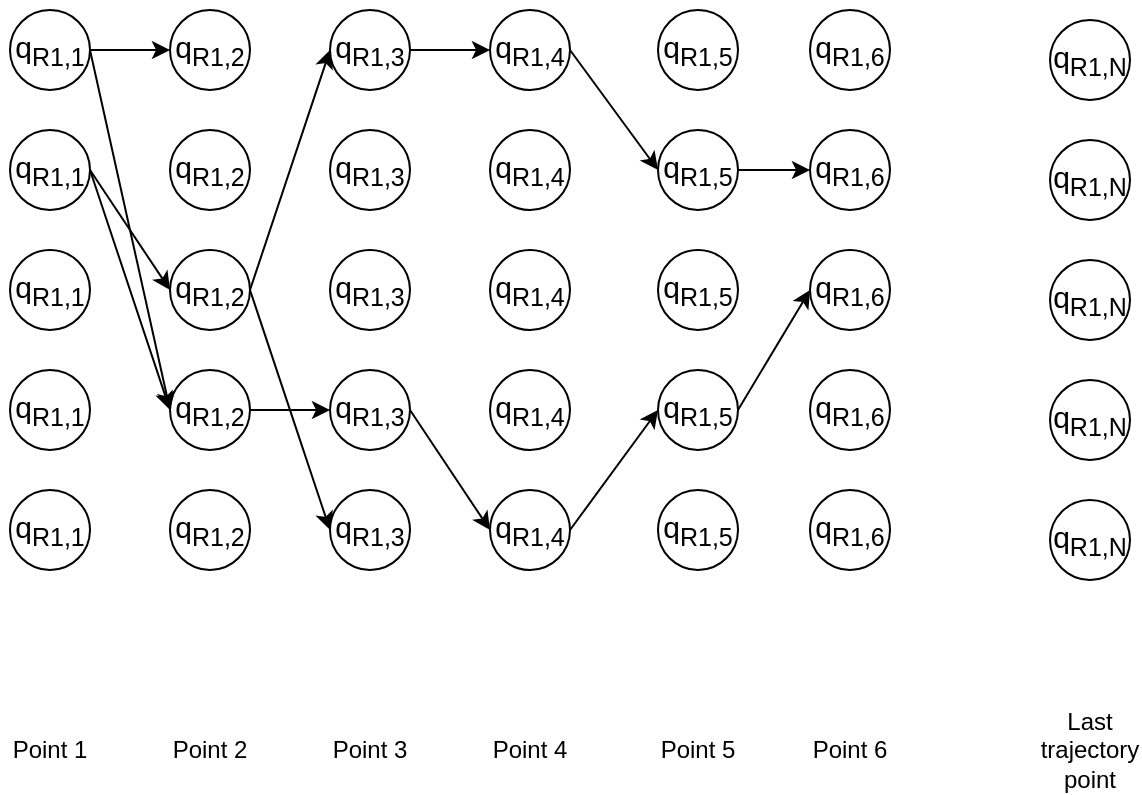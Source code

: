 <mxfile version="11.1.2" type="device"><diagram id="QxwYm0XwSZQ5x9pAIX53" name="Page-1"><mxGraphModel dx="1418" dy="703" grid="1" gridSize="10" guides="1" tooltips="1" connect="1" arrows="1" fold="1" page="1" pageScale="1" pageWidth="1169" pageHeight="1654" math="0" shadow="0"><root><mxCell id="0"/><mxCell id="1" parent="0"/><mxCell id="HV7s44uRm64DyIyrgI5T-1" value="&lt;font style=&quot;font-size: 15px&quot;&gt;q&lt;sub&gt;R1,1&lt;/sub&gt;&lt;/font&gt;" style="ellipse;whiteSpace=wrap;html=1;aspect=fixed;" vertex="1" parent="1"><mxGeometry x="260" y="140" width="40" height="40" as="geometry"/></mxCell><mxCell id="HV7s44uRm64DyIyrgI5T-5" value="&lt;font style=&quot;font-size: 15px&quot;&gt;q&lt;sub&gt;R1,1&lt;/sub&gt;&lt;/font&gt;" style="ellipse;whiteSpace=wrap;html=1;aspect=fixed;" vertex="1" parent="1"><mxGeometry x="260" y="380" width="40" height="40" as="geometry"/></mxCell><mxCell id="HV7s44uRm64DyIyrgI5T-6" value="&lt;font style=&quot;font-size: 15px&quot;&gt;q&lt;sub&gt;R1,1&lt;/sub&gt;&lt;/font&gt;" style="ellipse;whiteSpace=wrap;html=1;aspect=fixed;" vertex="1" parent="1"><mxGeometry x="260" y="320" width="40" height="40" as="geometry"/></mxCell><mxCell id="HV7s44uRm64DyIyrgI5T-7" value="&lt;font style=&quot;font-size: 15px&quot;&gt;q&lt;sub&gt;R1,1&lt;/sub&gt;&lt;/font&gt;" style="ellipse;whiteSpace=wrap;html=1;aspect=fixed;" vertex="1" parent="1"><mxGeometry x="260" y="200" width="40" height="40" as="geometry"/></mxCell><mxCell id="HV7s44uRm64DyIyrgI5T-8" value="&lt;font style=&quot;font-size: 15px&quot;&gt;q&lt;sub&gt;R1,1&lt;/sub&gt;&lt;/font&gt;" style="ellipse;whiteSpace=wrap;html=1;aspect=fixed;" vertex="1" parent="1"><mxGeometry x="260" y="260" width="40" height="40" as="geometry"/></mxCell><mxCell id="HV7s44uRm64DyIyrgI5T-9" value="&lt;font style=&quot;font-size: 15px&quot;&gt;q&lt;sub&gt;R1,2&lt;/sub&gt;&lt;/font&gt;" style="ellipse;whiteSpace=wrap;html=1;aspect=fixed;" vertex="1" parent="1"><mxGeometry x="340" y="140" width="40" height="40" as="geometry"/></mxCell><mxCell id="HV7s44uRm64DyIyrgI5T-10" value="&lt;font style=&quot;font-size: 15px&quot;&gt;q&lt;sub&gt;R1,2&lt;/sub&gt;&lt;/font&gt;" style="ellipse;whiteSpace=wrap;html=1;aspect=fixed;" vertex="1" parent="1"><mxGeometry x="340" y="380" width="40" height="40" as="geometry"/></mxCell><mxCell id="HV7s44uRm64DyIyrgI5T-11" value="&lt;font style=&quot;font-size: 15px&quot;&gt;q&lt;sub&gt;R1,2&lt;/sub&gt;&lt;/font&gt;" style="ellipse;whiteSpace=wrap;html=1;aspect=fixed;" vertex="1" parent="1"><mxGeometry x="340" y="320" width="40" height="40" as="geometry"/></mxCell><mxCell id="HV7s44uRm64DyIyrgI5T-12" value="&lt;font style=&quot;font-size: 15px&quot;&gt;q&lt;sub&gt;R1,2&lt;/sub&gt;&lt;/font&gt;" style="ellipse;whiteSpace=wrap;html=1;aspect=fixed;" vertex="1" parent="1"><mxGeometry x="340" y="200" width="40" height="40" as="geometry"/></mxCell><mxCell id="HV7s44uRm64DyIyrgI5T-13" value="&lt;font style=&quot;font-size: 15px&quot;&gt;q&lt;sub&gt;R1,2&lt;/sub&gt;&lt;/font&gt;" style="ellipse;whiteSpace=wrap;html=1;aspect=fixed;" vertex="1" parent="1"><mxGeometry x="340" y="260" width="40" height="40" as="geometry"/></mxCell><mxCell id="HV7s44uRm64DyIyrgI5T-14" value="&lt;font style=&quot;font-size: 15px&quot;&gt;q&lt;sub&gt;R1,3&lt;/sub&gt;&lt;/font&gt;" style="ellipse;whiteSpace=wrap;html=1;aspect=fixed;" vertex="1" parent="1"><mxGeometry x="420" y="140" width="40" height="40" as="geometry"/></mxCell><mxCell id="HV7s44uRm64DyIyrgI5T-15" value="&lt;font style=&quot;font-size: 15px&quot;&gt;q&lt;sub&gt;R1,3&lt;/sub&gt;&lt;/font&gt;" style="ellipse;whiteSpace=wrap;html=1;aspect=fixed;" vertex="1" parent="1"><mxGeometry x="420" y="380" width="40" height="40" as="geometry"/></mxCell><mxCell id="HV7s44uRm64DyIyrgI5T-16" value="&lt;font style=&quot;font-size: 15px&quot;&gt;q&lt;sub&gt;R1,3&lt;/sub&gt;&lt;/font&gt;" style="ellipse;whiteSpace=wrap;html=1;aspect=fixed;" vertex="1" parent="1"><mxGeometry x="420" y="320" width="40" height="40" as="geometry"/></mxCell><mxCell id="HV7s44uRm64DyIyrgI5T-17" value="&lt;font style=&quot;font-size: 15px&quot;&gt;q&lt;sub&gt;R1,3&lt;/sub&gt;&lt;/font&gt;" style="ellipse;whiteSpace=wrap;html=1;aspect=fixed;" vertex="1" parent="1"><mxGeometry x="420" y="200" width="40" height="40" as="geometry"/></mxCell><mxCell id="HV7s44uRm64DyIyrgI5T-18" value="&lt;font style=&quot;font-size: 15px&quot;&gt;q&lt;sub&gt;R1,3&lt;/sub&gt;&lt;/font&gt;" style="ellipse;whiteSpace=wrap;html=1;aspect=fixed;" vertex="1" parent="1"><mxGeometry x="420" y="260" width="40" height="40" as="geometry"/></mxCell><mxCell id="HV7s44uRm64DyIyrgI5T-19" value="&lt;font style=&quot;font-size: 15px&quot;&gt;q&lt;sub&gt;R1,4&lt;/sub&gt;&lt;/font&gt;" style="ellipse;whiteSpace=wrap;html=1;aspect=fixed;" vertex="1" parent="1"><mxGeometry x="500" y="140" width="40" height="40" as="geometry"/></mxCell><mxCell id="HV7s44uRm64DyIyrgI5T-20" value="&lt;font style=&quot;font-size: 15px&quot;&gt;q&lt;sub&gt;R1,4&lt;/sub&gt;&lt;/font&gt;" style="ellipse;whiteSpace=wrap;html=1;aspect=fixed;" vertex="1" parent="1"><mxGeometry x="500" y="380" width="40" height="40" as="geometry"/></mxCell><mxCell id="HV7s44uRm64DyIyrgI5T-21" value="&lt;font style=&quot;font-size: 15px&quot;&gt;q&lt;sub&gt;R1,4&lt;/sub&gt;&lt;/font&gt;" style="ellipse;whiteSpace=wrap;html=1;aspect=fixed;" vertex="1" parent="1"><mxGeometry x="500" y="320" width="40" height="40" as="geometry"/></mxCell><mxCell id="HV7s44uRm64DyIyrgI5T-22" value="&lt;font style=&quot;font-size: 15px&quot;&gt;q&lt;sub&gt;R1,4&lt;/sub&gt;&lt;/font&gt;" style="ellipse;whiteSpace=wrap;html=1;aspect=fixed;" vertex="1" parent="1"><mxGeometry x="500" y="200" width="40" height="40" as="geometry"/></mxCell><mxCell id="HV7s44uRm64DyIyrgI5T-23" value="&lt;font style=&quot;font-size: 15px&quot;&gt;q&lt;sub&gt;R1,4&lt;/sub&gt;&lt;/font&gt;" style="ellipse;whiteSpace=wrap;html=1;aspect=fixed;" vertex="1" parent="1"><mxGeometry x="500" y="260" width="40" height="40" as="geometry"/></mxCell><mxCell id="HV7s44uRm64DyIyrgI5T-24" value="&lt;font style=&quot;font-size: 15px&quot;&gt;q&lt;sub&gt;R1,5&lt;/sub&gt;&lt;/font&gt;" style="ellipse;whiteSpace=wrap;html=1;aspect=fixed;" vertex="1" parent="1"><mxGeometry x="584" y="140" width="40" height="40" as="geometry"/></mxCell><mxCell id="HV7s44uRm64DyIyrgI5T-25" value="&lt;font style=&quot;font-size: 15px&quot;&gt;q&lt;sub&gt;R1,5&lt;/sub&gt;&lt;/font&gt;" style="ellipse;whiteSpace=wrap;html=1;aspect=fixed;" vertex="1" parent="1"><mxGeometry x="584" y="380" width="40" height="40" as="geometry"/></mxCell><mxCell id="HV7s44uRm64DyIyrgI5T-26" value="&lt;font style=&quot;font-size: 15px&quot;&gt;q&lt;sub&gt;R1,5&lt;/sub&gt;&lt;/font&gt;" style="ellipse;whiteSpace=wrap;html=1;aspect=fixed;" vertex="1" parent="1"><mxGeometry x="584" y="320" width="40" height="40" as="geometry"/></mxCell><mxCell id="HV7s44uRm64DyIyrgI5T-27" value="&lt;font style=&quot;font-size: 15px&quot;&gt;q&lt;sub&gt;R1,5&lt;/sub&gt;&lt;/font&gt;" style="ellipse;whiteSpace=wrap;html=1;aspect=fixed;" vertex="1" parent="1"><mxGeometry x="584" y="200" width="40" height="40" as="geometry"/></mxCell><mxCell id="HV7s44uRm64DyIyrgI5T-28" value="&lt;font style=&quot;font-size: 15px&quot;&gt;q&lt;sub&gt;R1,5&lt;/sub&gt;&lt;/font&gt;" style="ellipse;whiteSpace=wrap;html=1;aspect=fixed;" vertex="1" parent="1"><mxGeometry x="584" y="260" width="40" height="40" as="geometry"/></mxCell><mxCell id="HV7s44uRm64DyIyrgI5T-29" value="&lt;font style=&quot;font-size: 15px&quot;&gt;q&lt;sub&gt;R1,6&lt;/sub&gt;&lt;/font&gt;" style="ellipse;whiteSpace=wrap;html=1;aspect=fixed;" vertex="1" parent="1"><mxGeometry x="660" y="140" width="40" height="40" as="geometry"/></mxCell><mxCell id="HV7s44uRm64DyIyrgI5T-30" value="&lt;font style=&quot;font-size: 15px&quot;&gt;q&lt;sub&gt;R1,6&lt;/sub&gt;&lt;/font&gt;" style="ellipse;whiteSpace=wrap;html=1;aspect=fixed;" vertex="1" parent="1"><mxGeometry x="660" y="380" width="40" height="40" as="geometry"/></mxCell><mxCell id="HV7s44uRm64DyIyrgI5T-31" value="&lt;font style=&quot;font-size: 15px&quot;&gt;q&lt;sub&gt;R1,6&lt;/sub&gt;&lt;/font&gt;" style="ellipse;whiteSpace=wrap;html=1;aspect=fixed;" vertex="1" parent="1"><mxGeometry x="660" y="320" width="40" height="40" as="geometry"/></mxCell><mxCell id="HV7s44uRm64DyIyrgI5T-32" value="&lt;font style=&quot;font-size: 15px&quot;&gt;q&lt;sub&gt;R1,6&lt;/sub&gt;&lt;/font&gt;" style="ellipse;whiteSpace=wrap;html=1;aspect=fixed;" vertex="1" parent="1"><mxGeometry x="660" y="200" width="40" height="40" as="geometry"/></mxCell><mxCell id="HV7s44uRm64DyIyrgI5T-33" value="&lt;font style=&quot;font-size: 15px&quot;&gt;q&lt;sub&gt;R1,6&lt;/sub&gt;&lt;/font&gt;" style="ellipse;whiteSpace=wrap;html=1;aspect=fixed;" vertex="1" parent="1"><mxGeometry x="660" y="260" width="40" height="40" as="geometry"/></mxCell><mxCell id="HV7s44uRm64DyIyrgI5T-37" value="" style="shape=image;html=1;verticalAlign=top;verticalLabelPosition=bottom;labelBackgroundColor=#ffffff;imageAspect=0;aspect=fixed;image=https://cdn4.iconfinder.com/data/icons/basic-ui-2-line/32/dots-dotted-option-menu-bullet-128.png" vertex="1" parent="1"><mxGeometry x="255" y="440" width="50" height="50" as="geometry"/></mxCell><mxCell id="HV7s44uRm64DyIyrgI5T-38" value="" style="shape=image;html=1;verticalAlign=top;verticalLabelPosition=bottom;labelBackgroundColor=#ffffff;imageAspect=0;aspect=fixed;image=https://cdn4.iconfinder.com/data/icons/basic-ui-2-line/32/dots-dotted-option-menu-bullet-128.png" vertex="1" parent="1"><mxGeometry x="335" y="440" width="50" height="50" as="geometry"/></mxCell><mxCell id="HV7s44uRm64DyIyrgI5T-39" value="" style="shape=image;html=1;verticalAlign=top;verticalLabelPosition=bottom;labelBackgroundColor=#ffffff;imageAspect=0;aspect=fixed;image=https://cdn4.iconfinder.com/data/icons/basic-ui-2-line/32/dots-dotted-option-menu-bullet-128.png" vertex="1" parent="1"><mxGeometry x="415" y="440" width="50" height="50" as="geometry"/></mxCell><mxCell id="HV7s44uRm64DyIyrgI5T-40" value="" style="shape=image;html=1;verticalAlign=top;verticalLabelPosition=bottom;labelBackgroundColor=#ffffff;imageAspect=0;aspect=fixed;image=https://cdn4.iconfinder.com/data/icons/basic-ui-2-line/32/dots-dotted-option-menu-bullet-128.png" vertex="1" parent="1"><mxGeometry x="495" y="440" width="50" height="50" as="geometry"/></mxCell><mxCell id="HV7s44uRm64DyIyrgI5T-41" value="" style="shape=image;html=1;verticalAlign=top;verticalLabelPosition=bottom;labelBackgroundColor=#ffffff;imageAspect=0;aspect=fixed;image=https://cdn4.iconfinder.com/data/icons/basic-ui-2-line/32/dots-dotted-option-menu-bullet-128.png" vertex="1" parent="1"><mxGeometry x="579" y="440" width="50" height="50" as="geometry"/></mxCell><mxCell id="HV7s44uRm64DyIyrgI5T-42" value="" style="shape=image;html=1;verticalAlign=top;verticalLabelPosition=bottom;labelBackgroundColor=#ffffff;imageAspect=0;aspect=fixed;image=https://cdn4.iconfinder.com/data/icons/basic-ui-2-line/32/dots-dotted-option-menu-bullet-128.png" vertex="1" parent="1"><mxGeometry x="655" y="440" width="50" height="50" as="geometry"/></mxCell><mxCell id="HV7s44uRm64DyIyrgI5T-43" value="" style="shape=image;html=1;verticalAlign=top;verticalLabelPosition=bottom;labelBackgroundColor=#ffffff;imageAspect=0;aspect=fixed;image=https://cdn4.iconfinder.com/data/icons/basic-ui-2-line/32/dots-dotted-option-menu-bullet-128.png;rotation=90;" vertex="1" parent="1"><mxGeometry x="720" y="135" width="50" height="50" as="geometry"/></mxCell><mxCell id="HV7s44uRm64DyIyrgI5T-45" value="" style="shape=image;html=1;verticalAlign=top;verticalLabelPosition=bottom;labelBackgroundColor=#ffffff;imageAspect=0;aspect=fixed;image=https://cdn4.iconfinder.com/data/icons/basic-ui-2-line/32/dots-dotted-option-menu-bullet-128.png;rotation=90;" vertex="1" parent="1"><mxGeometry x="720" y="200" width="50" height="50" as="geometry"/></mxCell><mxCell id="HV7s44uRm64DyIyrgI5T-46" value="" style="shape=image;html=1;verticalAlign=top;verticalLabelPosition=bottom;labelBackgroundColor=#ffffff;imageAspect=0;aspect=fixed;image=https://cdn4.iconfinder.com/data/icons/basic-ui-2-line/32/dots-dotted-option-menu-bullet-128.png;rotation=90;" vertex="1" parent="1"><mxGeometry x="720" y="255" width="50" height="50" as="geometry"/></mxCell><mxCell id="HV7s44uRm64DyIyrgI5T-47" value="" style="shape=image;html=1;verticalAlign=top;verticalLabelPosition=bottom;labelBackgroundColor=#ffffff;imageAspect=0;aspect=fixed;image=https://cdn4.iconfinder.com/data/icons/basic-ui-2-line/32/dots-dotted-option-menu-bullet-128.png;rotation=90;" vertex="1" parent="1"><mxGeometry x="720" y="315" width="50" height="50" as="geometry"/></mxCell><mxCell id="HV7s44uRm64DyIyrgI5T-48" value="" style="shape=image;html=1;verticalAlign=top;verticalLabelPosition=bottom;labelBackgroundColor=#ffffff;imageAspect=0;aspect=fixed;image=https://cdn4.iconfinder.com/data/icons/basic-ui-2-line/32/dots-dotted-option-menu-bullet-128.png;rotation=90;" vertex="1" parent="1"><mxGeometry x="720" y="375" width="50" height="50" as="geometry"/></mxCell><mxCell id="HV7s44uRm64DyIyrgI5T-49" value="" style="endArrow=classic;html=1;exitX=1;exitY=0.5;exitDx=0;exitDy=0;entryX=0;entryY=0.5;entryDx=0;entryDy=0;" edge="1" parent="1" source="HV7s44uRm64DyIyrgI5T-1" target="HV7s44uRm64DyIyrgI5T-11"><mxGeometry width="50" height="50" relative="1" as="geometry"><mxPoint x="130" y="405" as="sourcePoint"/><mxPoint x="180" y="355" as="targetPoint"/></mxGeometry></mxCell><mxCell id="HV7s44uRm64DyIyrgI5T-50" value="" style="endArrow=classic;html=1;entryX=0;entryY=0.5;entryDx=0;entryDy=0;" edge="1" parent="1" target="HV7s44uRm64DyIyrgI5T-9"><mxGeometry width="50" height="50" relative="1" as="geometry"><mxPoint x="300" y="160" as="sourcePoint"/><mxPoint x="180" y="290" as="targetPoint"/></mxGeometry></mxCell><mxCell id="HV7s44uRm64DyIyrgI5T-53" value="" style="endArrow=classic;html=1;exitX=1;exitY=0.5;exitDx=0;exitDy=0;entryX=0;entryY=0.5;entryDx=0;entryDy=0;" edge="1" parent="1" source="HV7s44uRm64DyIyrgI5T-27" target="HV7s44uRm64DyIyrgI5T-32"><mxGeometry width="50" height="50" relative="1" as="geometry"><mxPoint x="40" y="510" as="sourcePoint"/><mxPoint x="90" y="460" as="targetPoint"/></mxGeometry></mxCell><mxCell id="HV7s44uRm64DyIyrgI5T-54" value="" style="endArrow=classic;html=1;exitX=1;exitY=0.5;exitDx=0;exitDy=0;entryX=0;entryY=0.5;entryDx=0;entryDy=0;" edge="1" parent="1" source="HV7s44uRm64DyIyrgI5T-26" target="HV7s44uRm64DyIyrgI5T-33"><mxGeometry width="50" height="50" relative="1" as="geometry"><mxPoint x="50" y="520" as="sourcePoint"/><mxPoint x="100" y="470" as="targetPoint"/></mxGeometry></mxCell><mxCell id="HV7s44uRm64DyIyrgI5T-55" value="" style="endArrow=classic;html=1;exitX=1;exitY=0.5;exitDx=0;exitDy=0;entryX=0;entryY=0.5;entryDx=0;entryDy=0;" edge="1" parent="1" source="HV7s44uRm64DyIyrgI5T-19" target="HV7s44uRm64DyIyrgI5T-27"><mxGeometry width="50" height="50" relative="1" as="geometry"><mxPoint x="60" y="530" as="sourcePoint"/><mxPoint x="110" y="480" as="targetPoint"/></mxGeometry></mxCell><mxCell id="HV7s44uRm64DyIyrgI5T-56" value="" style="endArrow=classic;html=1;exitX=1;exitY=0.5;exitDx=0;exitDy=0;entryX=0;entryY=0.5;entryDx=0;entryDy=0;" edge="1" parent="1" source="HV7s44uRm64DyIyrgI5T-20" target="HV7s44uRm64DyIyrgI5T-26"><mxGeometry width="50" height="50" relative="1" as="geometry"><mxPoint x="70" y="540" as="sourcePoint"/><mxPoint x="120" y="490" as="targetPoint"/></mxGeometry></mxCell><mxCell id="HV7s44uRm64DyIyrgI5T-57" value="" style="endArrow=classic;html=1;exitX=1;exitY=0.5;exitDx=0;exitDy=0;entryX=0;entryY=0.5;entryDx=0;entryDy=0;" edge="1" parent="1" source="HV7s44uRm64DyIyrgI5T-14" target="HV7s44uRm64DyIyrgI5T-19"><mxGeometry width="50" height="50" relative="1" as="geometry"><mxPoint x="80" y="550" as="sourcePoint"/><mxPoint x="130" y="500" as="targetPoint"/></mxGeometry></mxCell><mxCell id="HV7s44uRm64DyIyrgI5T-58" value="" style="endArrow=classic;html=1;exitX=1;exitY=0.5;exitDx=0;exitDy=0;entryX=0;entryY=0.5;entryDx=0;entryDy=0;" edge="1" parent="1" source="HV7s44uRm64DyIyrgI5T-16" target="HV7s44uRm64DyIyrgI5T-20"><mxGeometry width="50" height="50" relative="1" as="geometry"><mxPoint x="90" y="560" as="sourcePoint"/><mxPoint x="140" y="510" as="targetPoint"/></mxGeometry></mxCell><mxCell id="HV7s44uRm64DyIyrgI5T-59" value="" style="endArrow=classic;html=1;exitX=1;exitY=0.5;exitDx=0;exitDy=0;entryX=0;entryY=0.5;entryDx=0;entryDy=0;" edge="1" parent="1" source="HV7s44uRm64DyIyrgI5T-13" target="HV7s44uRm64DyIyrgI5T-14"><mxGeometry width="50" height="50" relative="1" as="geometry"><mxPoint x="100" y="570" as="sourcePoint"/><mxPoint x="150" y="520" as="targetPoint"/></mxGeometry></mxCell><mxCell id="HV7s44uRm64DyIyrgI5T-60" value="" style="endArrow=classic;html=1;entryX=0;entryY=0.5;entryDx=0;entryDy=0;" edge="1" parent="1" target="HV7s44uRm64DyIyrgI5T-13"><mxGeometry width="50" height="50" relative="1" as="geometry"><mxPoint x="300" y="220" as="sourcePoint"/><mxPoint x="160" y="530" as="targetPoint"/></mxGeometry></mxCell><mxCell id="HV7s44uRm64DyIyrgI5T-61" value="" style="endArrow=classic;html=1;exitX=1;exitY=0.5;exitDx=0;exitDy=0;entryX=0;entryY=0.5;entryDx=0;entryDy=0;" edge="1" parent="1" source="HV7s44uRm64DyIyrgI5T-13" target="HV7s44uRm64DyIyrgI5T-15"><mxGeometry width="50" height="50" relative="1" as="geometry"><mxPoint x="120" y="590" as="sourcePoint"/><mxPoint x="170" y="540" as="targetPoint"/></mxGeometry></mxCell><mxCell id="HV7s44uRm64DyIyrgI5T-62" value="" style="endArrow=classic;html=1;exitX=1;exitY=0.5;exitDx=0;exitDy=0;entryX=0;entryY=0.5;entryDx=0;entryDy=0;" edge="1" parent="1" source="HV7s44uRm64DyIyrgI5T-11" target="HV7s44uRm64DyIyrgI5T-16"><mxGeometry width="50" height="50" relative="1" as="geometry"><mxPoint x="130" y="600" as="sourcePoint"/><mxPoint x="180" y="550" as="targetPoint"/></mxGeometry></mxCell><mxCell id="HV7s44uRm64DyIyrgI5T-63" value="" style="endArrow=classic;html=1;exitX=1;exitY=0.5;exitDx=0;exitDy=0;" edge="1" parent="1" source="HV7s44uRm64DyIyrgI5T-7"><mxGeometry width="50" height="50" relative="1" as="geometry"><mxPoint x="140" y="610" as="sourcePoint"/><mxPoint x="340" y="340" as="targetPoint"/></mxGeometry></mxCell><mxCell id="HV7s44uRm64DyIyrgI5T-64" value="&lt;font style=&quot;font-size: 15px&quot;&gt;q&lt;sub&gt;R1,N&lt;/sub&gt;&lt;/font&gt;" style="ellipse;whiteSpace=wrap;html=1;aspect=fixed;" vertex="1" parent="1"><mxGeometry x="780" y="145" width="40" height="40" as="geometry"/></mxCell><mxCell id="HV7s44uRm64DyIyrgI5T-65" value="&lt;font style=&quot;font-size: 15px&quot;&gt;q&lt;sub&gt;R1,N&lt;/sub&gt;&lt;/font&gt;" style="ellipse;whiteSpace=wrap;html=1;aspect=fixed;" vertex="1" parent="1"><mxGeometry x="780" y="385" width="40" height="40" as="geometry"/></mxCell><mxCell id="HV7s44uRm64DyIyrgI5T-66" value="&lt;font style=&quot;font-size: 15px&quot;&gt;q&lt;sub&gt;R1,N&lt;/sub&gt;&lt;/font&gt;" style="ellipse;whiteSpace=wrap;html=1;aspect=fixed;" vertex="1" parent="1"><mxGeometry x="780" y="325" width="40" height="40" as="geometry"/></mxCell><mxCell id="HV7s44uRm64DyIyrgI5T-67" value="&lt;font style=&quot;font-size: 15px&quot;&gt;q&lt;sub&gt;R1,N&lt;/sub&gt;&lt;/font&gt;" style="ellipse;whiteSpace=wrap;html=1;aspect=fixed;" vertex="1" parent="1"><mxGeometry x="780" y="205" width="40" height="40" as="geometry"/></mxCell><mxCell id="HV7s44uRm64DyIyrgI5T-68" value="&lt;font style=&quot;font-size: 15px&quot;&gt;q&lt;sub&gt;R1,N&lt;/sub&gt;&lt;/font&gt;" style="ellipse;whiteSpace=wrap;html=1;aspect=fixed;" vertex="1" parent="1"><mxGeometry x="780" y="265" width="40" height="40" as="geometry"/></mxCell><mxCell id="HV7s44uRm64DyIyrgI5T-69" value="" style="shape=image;html=1;verticalAlign=top;verticalLabelPosition=bottom;labelBackgroundColor=#ffffff;imageAspect=0;aspect=fixed;image=https://cdn4.iconfinder.com/data/icons/basic-ui-2-line/32/dots-dotted-option-menu-bullet-128.png" vertex="1" parent="1"><mxGeometry x="775" y="440" width="50" height="50" as="geometry"/></mxCell><mxCell id="HV7s44uRm64DyIyrgI5T-70" value="Point 1" style="text;html=1;strokeColor=none;fillColor=none;align=center;verticalAlign=middle;whiteSpace=wrap;rounded=0;" vertex="1" parent="1"><mxGeometry x="260" y="500" width="40" height="20" as="geometry"/></mxCell><mxCell id="HV7s44uRm64DyIyrgI5T-71" value="Point 2" style="text;html=1;strokeColor=none;fillColor=none;align=center;verticalAlign=middle;whiteSpace=wrap;rounded=0;" vertex="1" parent="1"><mxGeometry x="340" y="500" width="40" height="20" as="geometry"/></mxCell><mxCell id="HV7s44uRm64DyIyrgI5T-72" value="Point 3" style="text;html=1;strokeColor=none;fillColor=none;align=center;verticalAlign=middle;whiteSpace=wrap;rounded=0;" vertex="1" parent="1"><mxGeometry x="420" y="500" width="40" height="20" as="geometry"/></mxCell><mxCell id="HV7s44uRm64DyIyrgI5T-73" value="Point 4" style="text;html=1;strokeColor=none;fillColor=none;align=center;verticalAlign=middle;whiteSpace=wrap;rounded=0;" vertex="1" parent="1"><mxGeometry x="500" y="500" width="40" height="20" as="geometry"/></mxCell><mxCell id="HV7s44uRm64DyIyrgI5T-74" value="Point 5" style="text;html=1;strokeColor=none;fillColor=none;align=center;verticalAlign=middle;whiteSpace=wrap;rounded=0;" vertex="1" parent="1"><mxGeometry x="584" y="500" width="40" height="20" as="geometry"/></mxCell><mxCell id="HV7s44uRm64DyIyrgI5T-75" value="Point 6" style="text;html=1;strokeColor=none;fillColor=none;align=center;verticalAlign=middle;whiteSpace=wrap;rounded=0;" vertex="1" parent="1"><mxGeometry x="660" y="500" width="40" height="20" as="geometry"/></mxCell><mxCell id="HV7s44uRm64DyIyrgI5T-76" value="Last trajectory point" style="text;html=1;strokeColor=none;fillColor=none;align=center;verticalAlign=middle;whiteSpace=wrap;rounded=0;" vertex="1" parent="1"><mxGeometry x="780" y="500" width="40" height="20" as="geometry"/></mxCell></root></mxGraphModel></diagram></mxfile>